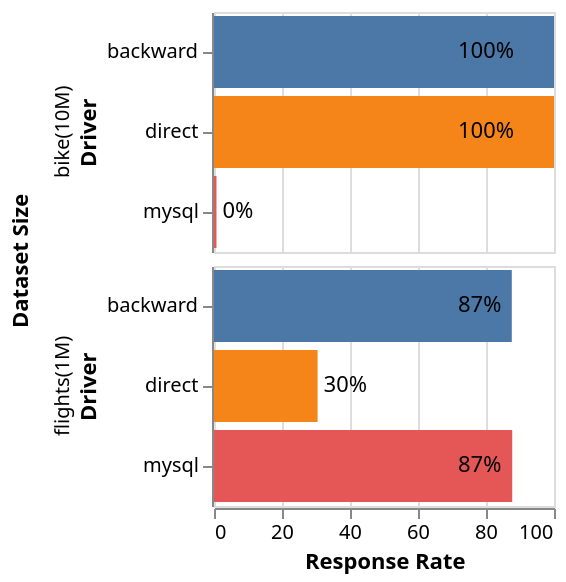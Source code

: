 {
  "$schema": "https://vega.github.io/schema/vega-lite/v4.json",
  "description": "A simple bar chart with embedded data.",
  "data": {
    "values": [
      {
        "dataset_size": "1M",
        "dataset": "flights(1M)",
        "driver": "direct",
        "meanDuration": 921.739184953,
        "countAnswered": 1595,
        "durationCiLower": 902.5780417239,
        "durationCiUpper": 940.900328182,
        "durationStd": 390.1429631326,
        "countViolated": 1109,
        "responseRate": 0.3047021944
      },
      {
        "dataset_size": "1M",
        "dataset": "flights(1M)",
        "driver": "backward",
        "meanDuration": 508.94169279,
        "countAnswered": 1595,
        "durationCiLower": 496.0126529869,
        "durationCiUpper": 521.870732593,
        "durationStd": 263.2501536536,
        "countViolated": 198,
        "responseRate": 0.875862069
      },
      {
          "dataset_size":"1M",
          "dataset":"flights(1M)",
          "driver":"mysql",
          "meanDuration":231.2308791994,
          "countAnswered":1399,
          "durationCiLower":230.1254716025,
          "durationCiUpper":232.3362867964,
          "durationStd":21.0769152448,
          "countViolated":false,
          "responseRate":0.8771159875
      },
      {
        "dataset_size": "10M",
        "dataset": "bike(10M)",
        "driver": "direct",
        "meanDuration": 47.498,
        "countAnswered": 1500,
        "durationCiLower": 42.1628624858,
        "durationCiUpper": 52.8331375142,
        "durationStd": 105.3397660282,
        "countViolated": false,
        "responseRate": 1.0
      },
      {
        "dataset_size": "10M",
        "dataset": "bike(10M)",
        "driver": "backward",
        "meanDuration": 1.428,
        "countAnswered": 1500,
        "durationCiLower": 1.3947717317,
        "durationCiUpper": 1.4612282683,
        "durationStd": 0.6560764368,
        "countViolated": false,
        "responseRate": 1.0
      },
      {
        "dataset_size":"10M",
        "dataset":"bike(10M)",
        "driver":"mysql",
        "meanDuration":18323.5943396226,
        "countAnswered":106,
        "durationCiLower":13900.6027848636,
        "durationCiUpper":22746.5858943816,
        "durationStd":22966.0754421565,
        "countViolated":95.0,
        "responseRate":0.0073333333
      }
    ]
  },
  "transform": [
    {"calculate": "datum.responseRate*100", "as": "respRate"},
    {"calculate": "floor(datum.respRate)+ '%'", "as": "respRateNice"},
    {"calculate": "clamp(datum.respRate,0,70)", "as": "respRateTextPos"}
  ],
  "facet": {
    "row": {
      "field": "dataset",
      "type": "ordinal",
      "title": "Dataset Size",
      "header": {"labelPadding": 2, "titlePadding": 0}
    }
  },
  "config": {"facet": {"spacing": 5}},
  "spec": {
    "height": 120,
    "width": 170,
    "layer": [
      {
        "mark": {"type": "bar", "clip": true},
        "encoding": {
          "y": {"field": "driver", "type": "nominal", "title": "Driver"},
          "x": {
            "field": "respRate",
            "type": "quantitative",
            "scale": {"domain": [0, 100]},
            "title": "Response Rate"
          },
          "color": {
            "field": "driver",
            "type": "nominal",
            "title": "Driver",
            "legend": null
          }
        }
      },
      {
        "mark": {
          "type": "text",
          "align": "left",
          "baseline": "middle",
          "clip": true,
          "dx": 3
        },
        "encoding": {
          "text": {"field": "respRateNice", "type": "nominal"},
          "y": {"field": "driver", "type": "nominal", "title": "Driver"},
          "x": {"field": "respRateTextPos", "type": "quantitative"}
        }
      }
    ]
  }
}